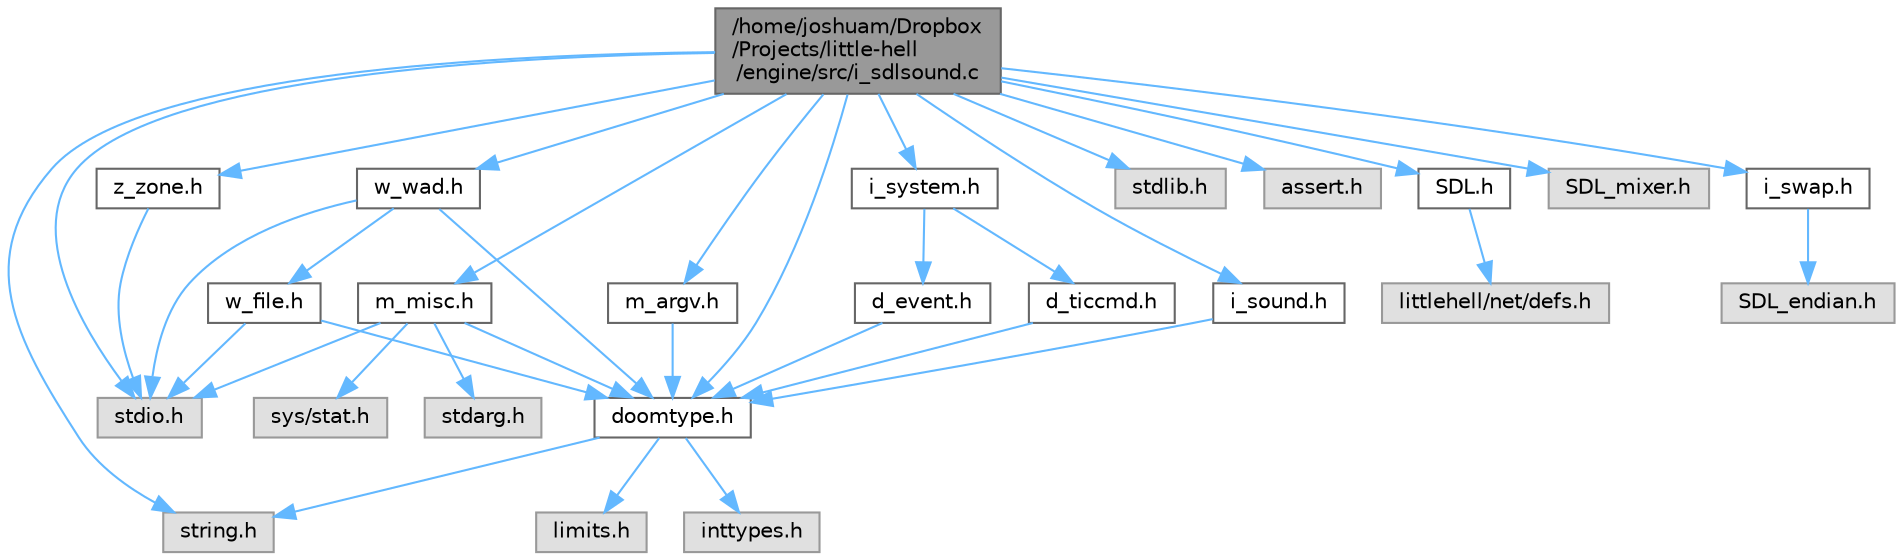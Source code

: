 digraph "/home/joshuam/Dropbox/Projects/little-hell/engine/src/i_sdlsound.c"
{
 // LATEX_PDF_SIZE
  bgcolor="transparent";
  edge [fontname=Helvetica,fontsize=10,labelfontname=Helvetica,labelfontsize=10];
  node [fontname=Helvetica,fontsize=10,shape=box,height=0.2,width=0.4];
  Node1 [label="/home/joshuam/Dropbox\l/Projects/little-hell\l/engine/src/i_sdlsound.c",height=0.2,width=0.4,color="gray40", fillcolor="grey60", style="filled", fontcolor="black",tooltip=" "];
  Node1 -> Node2 [color="steelblue1",style="solid"];
  Node2 [label="stdio.h",height=0.2,width=0.4,color="grey60", fillcolor="#E0E0E0", style="filled",tooltip=" "];
  Node1 -> Node3 [color="steelblue1",style="solid"];
  Node3 [label="stdlib.h",height=0.2,width=0.4,color="grey60", fillcolor="#E0E0E0", style="filled",tooltip=" "];
  Node1 -> Node4 [color="steelblue1",style="solid"];
  Node4 [label="string.h",height=0.2,width=0.4,color="grey60", fillcolor="#E0E0E0", style="filled",tooltip=" "];
  Node1 -> Node5 [color="steelblue1",style="solid"];
  Node5 [label="assert.h",height=0.2,width=0.4,color="grey60", fillcolor="#E0E0E0", style="filled",tooltip=" "];
  Node1 -> Node6 [color="steelblue1",style="solid"];
  Node6 [label="SDL.h",height=0.2,width=0.4,color="grey40", fillcolor="white", style="filled",URL="$sdl_8h.html",tooltip=" "];
  Node6 -> Node7 [color="steelblue1",style="solid"];
  Node7 [label="littlehell/net/defs.h",height=0.2,width=0.4,color="grey60", fillcolor="#E0E0E0", style="filled",tooltip=" "];
  Node1 -> Node8 [color="steelblue1",style="solid"];
  Node8 [label="SDL_mixer.h",height=0.2,width=0.4,color="grey60", fillcolor="#E0E0E0", style="filled",tooltip=" "];
  Node1 -> Node9 [color="steelblue1",style="solid"];
  Node9 [label="i_sound.h",height=0.2,width=0.4,color="grey40", fillcolor="white", style="filled",URL="$i__sound_8h.html",tooltip=" "];
  Node9 -> Node10 [color="steelblue1",style="solid"];
  Node10 [label="doomtype.h",height=0.2,width=0.4,color="grey40", fillcolor="white", style="filled",URL="$doomtype_8h.html",tooltip=" "];
  Node10 -> Node4 [color="steelblue1",style="solid"];
  Node10 -> Node11 [color="steelblue1",style="solid"];
  Node11 [label="inttypes.h",height=0.2,width=0.4,color="grey60", fillcolor="#E0E0E0", style="filled",tooltip=" "];
  Node10 -> Node12 [color="steelblue1",style="solid"];
  Node12 [label="limits.h",height=0.2,width=0.4,color="grey60", fillcolor="#E0E0E0", style="filled",tooltip=" "];
  Node1 -> Node13 [color="steelblue1",style="solid"];
  Node13 [label="i_system.h",height=0.2,width=0.4,color="grey40", fillcolor="white", style="filled",URL="$i__system_8h.html",tooltip=" "];
  Node13 -> Node14 [color="steelblue1",style="solid"];
  Node14 [label="d_ticcmd.h",height=0.2,width=0.4,color="grey40", fillcolor="white", style="filled",URL="$d__ticcmd_8h.html",tooltip=" "];
  Node14 -> Node10 [color="steelblue1",style="solid"];
  Node13 -> Node15 [color="steelblue1",style="solid"];
  Node15 [label="d_event.h",height=0.2,width=0.4,color="grey40", fillcolor="white", style="filled",URL="$d__event_8h.html",tooltip=" "];
  Node15 -> Node10 [color="steelblue1",style="solid"];
  Node1 -> Node16 [color="steelblue1",style="solid"];
  Node16 [label="i_swap.h",height=0.2,width=0.4,color="grey40", fillcolor="white", style="filled",URL="$i__swap_8h.html",tooltip=" "];
  Node16 -> Node17 [color="steelblue1",style="solid"];
  Node17 [label="SDL_endian.h",height=0.2,width=0.4,color="grey60", fillcolor="#E0E0E0", style="filled",tooltip=" "];
  Node1 -> Node18 [color="steelblue1",style="solid"];
  Node18 [label="m_argv.h",height=0.2,width=0.4,color="grey40", fillcolor="white", style="filled",URL="$m__argv_8h.html",tooltip=" "];
  Node18 -> Node10 [color="steelblue1",style="solid"];
  Node1 -> Node19 [color="steelblue1",style="solid"];
  Node19 [label="m_misc.h",height=0.2,width=0.4,color="grey40", fillcolor="white", style="filled",URL="$m__misc_8h.html",tooltip=" "];
  Node19 -> Node2 [color="steelblue1",style="solid"];
  Node19 -> Node20 [color="steelblue1",style="solid"];
  Node20 [label="stdarg.h",height=0.2,width=0.4,color="grey60", fillcolor="#E0E0E0", style="filled",tooltip=" "];
  Node19 -> Node21 [color="steelblue1",style="solid"];
  Node21 [label="sys/stat.h",height=0.2,width=0.4,color="grey60", fillcolor="#E0E0E0", style="filled",tooltip=" "];
  Node19 -> Node10 [color="steelblue1",style="solid"];
  Node1 -> Node22 [color="steelblue1",style="solid"];
  Node22 [label="w_wad.h",height=0.2,width=0.4,color="grey40", fillcolor="white", style="filled",URL="$w__wad_8h.html",tooltip=" "];
  Node22 -> Node2 [color="steelblue1",style="solid"];
  Node22 -> Node10 [color="steelblue1",style="solid"];
  Node22 -> Node23 [color="steelblue1",style="solid"];
  Node23 [label="w_file.h",height=0.2,width=0.4,color="grey40", fillcolor="white", style="filled",URL="$w__file_8h.html",tooltip=" "];
  Node23 -> Node2 [color="steelblue1",style="solid"];
  Node23 -> Node10 [color="steelblue1",style="solid"];
  Node1 -> Node24 [color="steelblue1",style="solid"];
  Node24 [label="z_zone.h",height=0.2,width=0.4,color="grey40", fillcolor="white", style="filled",URL="$z__zone_8h.html",tooltip=" "];
  Node24 -> Node2 [color="steelblue1",style="solid"];
  Node1 -> Node10 [color="steelblue1",style="solid"];
}
